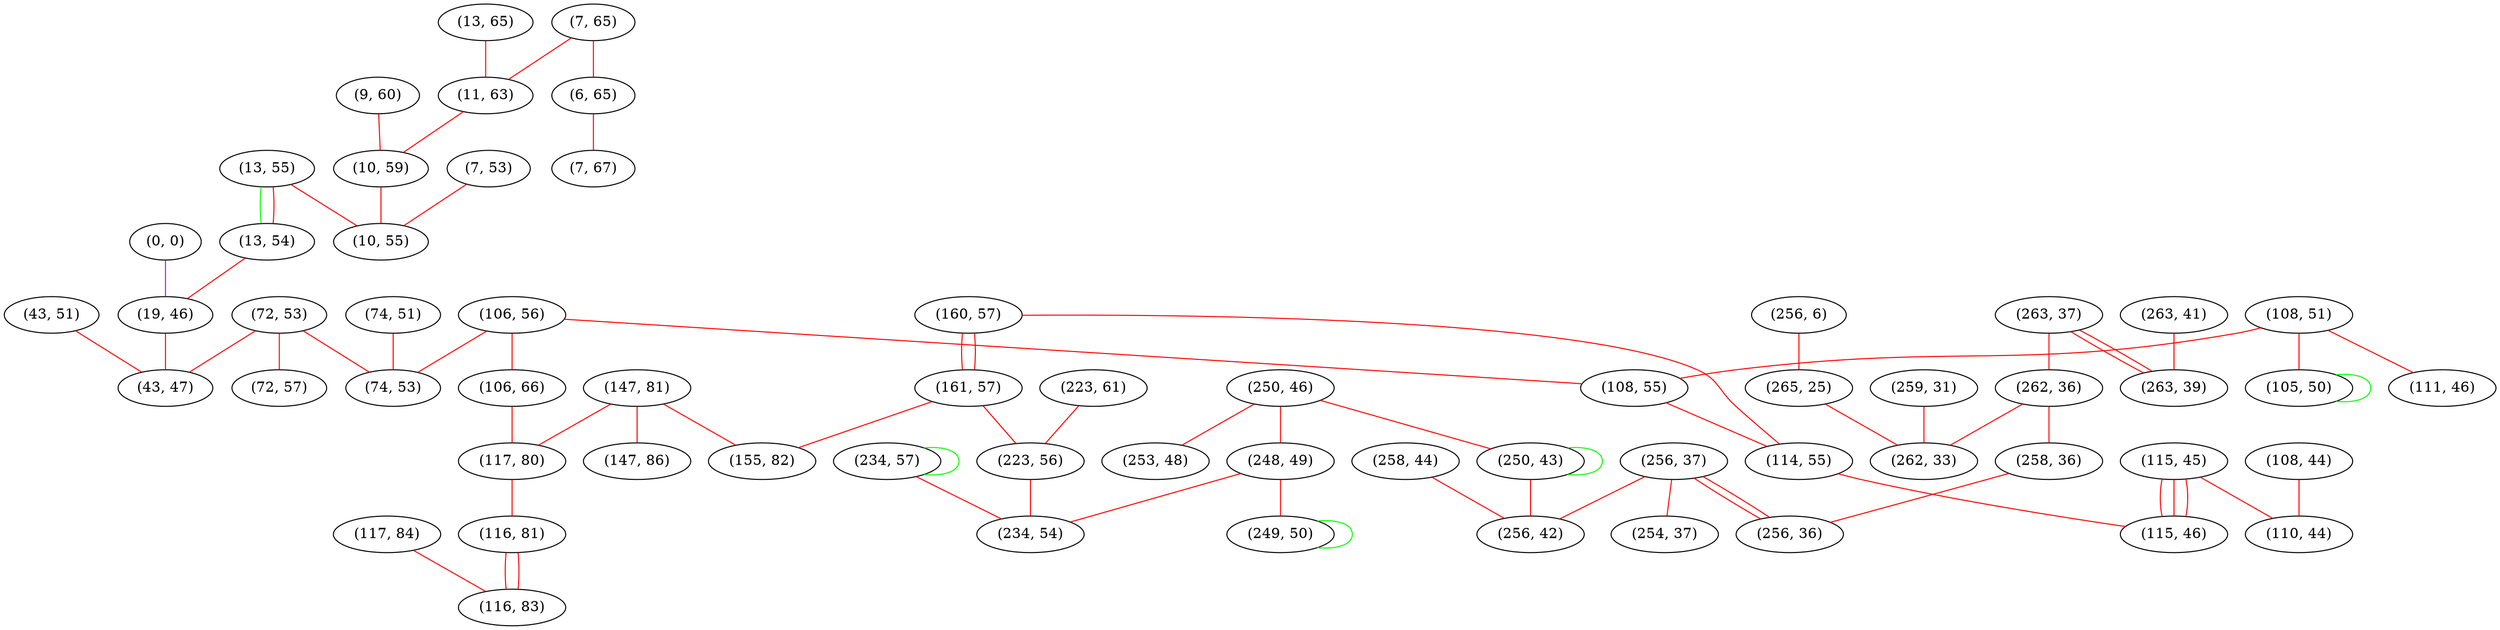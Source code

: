 graph "" {
"(13, 55)";
"(7, 65)";
"(160, 57)";
"(72, 53)";
"(147, 81)";
"(106, 56)";
"(250, 46)";
"(250, 43)";
"(234, 57)";
"(115, 45)";
"(43, 51)";
"(106, 66)";
"(13, 54)";
"(13, 65)";
"(256, 6)";
"(6, 65)";
"(74, 51)";
"(108, 51)";
"(265, 25)";
"(248, 49)";
"(259, 31)";
"(263, 37)";
"(256, 37)";
"(117, 80)";
"(0, 0)";
"(108, 55)";
"(72, 57)";
"(116, 81)";
"(258, 44)";
"(7, 67)";
"(117, 84)";
"(108, 44)";
"(254, 37)";
"(262, 36)";
"(249, 50)";
"(11, 63)";
"(262, 33)";
"(114, 55)";
"(9, 60)";
"(263, 41)";
"(223, 61)";
"(10, 59)";
"(19, 46)";
"(147, 86)";
"(105, 50)";
"(111, 46)";
"(258, 36)";
"(253, 48)";
"(7, 53)";
"(161, 57)";
"(263, 39)";
"(115, 46)";
"(110, 44)";
"(74, 53)";
"(223, 56)";
"(256, 42)";
"(116, 83)";
"(10, 55)";
"(43, 47)";
"(234, 54)";
"(256, 36)";
"(155, 82)";
"(13, 55)" -- "(10, 55)"  [color=red, key=0, weight=1];
"(13, 55)" -- "(13, 54)"  [color=green, key=0, weight=2];
"(13, 55)" -- "(13, 54)"  [color=red, key=1, weight=1];
"(7, 65)" -- "(11, 63)"  [color=red, key=0, weight=1];
"(7, 65)" -- "(6, 65)"  [color=red, key=0, weight=1];
"(160, 57)" -- "(114, 55)"  [color=red, key=0, weight=1];
"(160, 57)" -- "(161, 57)"  [color=red, key=0, weight=1];
"(160, 57)" -- "(161, 57)"  [color=red, key=1, weight=1];
"(72, 53)" -- "(72, 57)"  [color=red, key=0, weight=1];
"(72, 53)" -- "(43, 47)"  [color=red, key=0, weight=1];
"(72, 53)" -- "(74, 53)"  [color=red, key=0, weight=1];
"(147, 81)" -- "(155, 82)"  [color=red, key=0, weight=1];
"(147, 81)" -- "(147, 86)"  [color=red, key=0, weight=1];
"(147, 81)" -- "(117, 80)"  [color=red, key=0, weight=1];
"(106, 56)" -- "(74, 53)"  [color=red, key=0, weight=1];
"(106, 56)" -- "(108, 55)"  [color=red, key=0, weight=1];
"(106, 56)" -- "(106, 66)"  [color=red, key=0, weight=1];
"(250, 46)" -- "(248, 49)"  [color=red, key=0, weight=1];
"(250, 46)" -- "(250, 43)"  [color=red, key=0, weight=1];
"(250, 46)" -- "(253, 48)"  [color=red, key=0, weight=1];
"(250, 43)" -- "(250, 43)"  [color=green, key=0, weight=2];
"(250, 43)" -- "(256, 42)"  [color=red, key=0, weight=1];
"(234, 57)" -- "(234, 54)"  [color=red, key=0, weight=1];
"(234, 57)" -- "(234, 57)"  [color=green, key=0, weight=2];
"(115, 45)" -- "(110, 44)"  [color=red, key=0, weight=1];
"(115, 45)" -- "(115, 46)"  [color=red, key=0, weight=1];
"(115, 45)" -- "(115, 46)"  [color=red, key=1, weight=1];
"(115, 45)" -- "(115, 46)"  [color=red, key=2, weight=1];
"(43, 51)" -- "(43, 47)"  [color=red, key=0, weight=1];
"(106, 66)" -- "(117, 80)"  [color=red, key=0, weight=1];
"(13, 54)" -- "(19, 46)"  [color=red, key=0, weight=1];
"(13, 65)" -- "(11, 63)"  [color=red, key=0, weight=1];
"(256, 6)" -- "(265, 25)"  [color=red, key=0, weight=1];
"(6, 65)" -- "(7, 67)"  [color=red, key=0, weight=1];
"(74, 51)" -- "(74, 53)"  [color=red, key=0, weight=1];
"(108, 51)" -- "(105, 50)"  [color=red, key=0, weight=1];
"(108, 51)" -- "(108, 55)"  [color=red, key=0, weight=1];
"(108, 51)" -- "(111, 46)"  [color=red, key=0, weight=1];
"(265, 25)" -- "(262, 33)"  [color=red, key=0, weight=1];
"(248, 49)" -- "(249, 50)"  [color=red, key=0, weight=1];
"(248, 49)" -- "(234, 54)"  [color=red, key=0, weight=1];
"(259, 31)" -- "(262, 33)"  [color=red, key=0, weight=1];
"(263, 37)" -- "(262, 36)"  [color=red, key=0, weight=1];
"(263, 37)" -- "(263, 39)"  [color=red, key=0, weight=1];
"(263, 37)" -- "(263, 39)"  [color=red, key=1, weight=1];
"(256, 37)" -- "(256, 42)"  [color=red, key=0, weight=1];
"(256, 37)" -- "(254, 37)"  [color=red, key=0, weight=1];
"(256, 37)" -- "(256, 36)"  [color=red, key=0, weight=1];
"(256, 37)" -- "(256, 36)"  [color=red, key=1, weight=1];
"(117, 80)" -- "(116, 81)"  [color=red, key=0, weight=1];
"(0, 0)" -- "(19, 46)"  [color=purple, key=0, weight=4];
"(108, 55)" -- "(114, 55)"  [color=red, key=0, weight=1];
"(116, 81)" -- "(116, 83)"  [color=red, key=0, weight=1];
"(116, 81)" -- "(116, 83)"  [color=red, key=1, weight=1];
"(258, 44)" -- "(256, 42)"  [color=red, key=0, weight=1];
"(117, 84)" -- "(116, 83)"  [color=red, key=0, weight=1];
"(108, 44)" -- "(110, 44)"  [color=red, key=0, weight=1];
"(262, 36)" -- "(262, 33)"  [color=red, key=0, weight=1];
"(262, 36)" -- "(258, 36)"  [color=red, key=0, weight=1];
"(249, 50)" -- "(249, 50)"  [color=green, key=0, weight=2];
"(11, 63)" -- "(10, 59)"  [color=red, key=0, weight=1];
"(114, 55)" -- "(115, 46)"  [color=red, key=0, weight=1];
"(9, 60)" -- "(10, 59)"  [color=red, key=0, weight=1];
"(263, 41)" -- "(263, 39)"  [color=red, key=0, weight=1];
"(223, 61)" -- "(223, 56)"  [color=red, key=0, weight=1];
"(10, 59)" -- "(10, 55)"  [color=red, key=0, weight=1];
"(19, 46)" -- "(43, 47)"  [color=red, key=0, weight=1];
"(105, 50)" -- "(105, 50)"  [color=green, key=0, weight=2];
"(258, 36)" -- "(256, 36)"  [color=red, key=0, weight=1];
"(7, 53)" -- "(10, 55)"  [color=red, key=0, weight=1];
"(161, 57)" -- "(155, 82)"  [color=red, key=0, weight=1];
"(161, 57)" -- "(223, 56)"  [color=red, key=0, weight=1];
"(223, 56)" -- "(234, 54)"  [color=red, key=0, weight=1];
}

